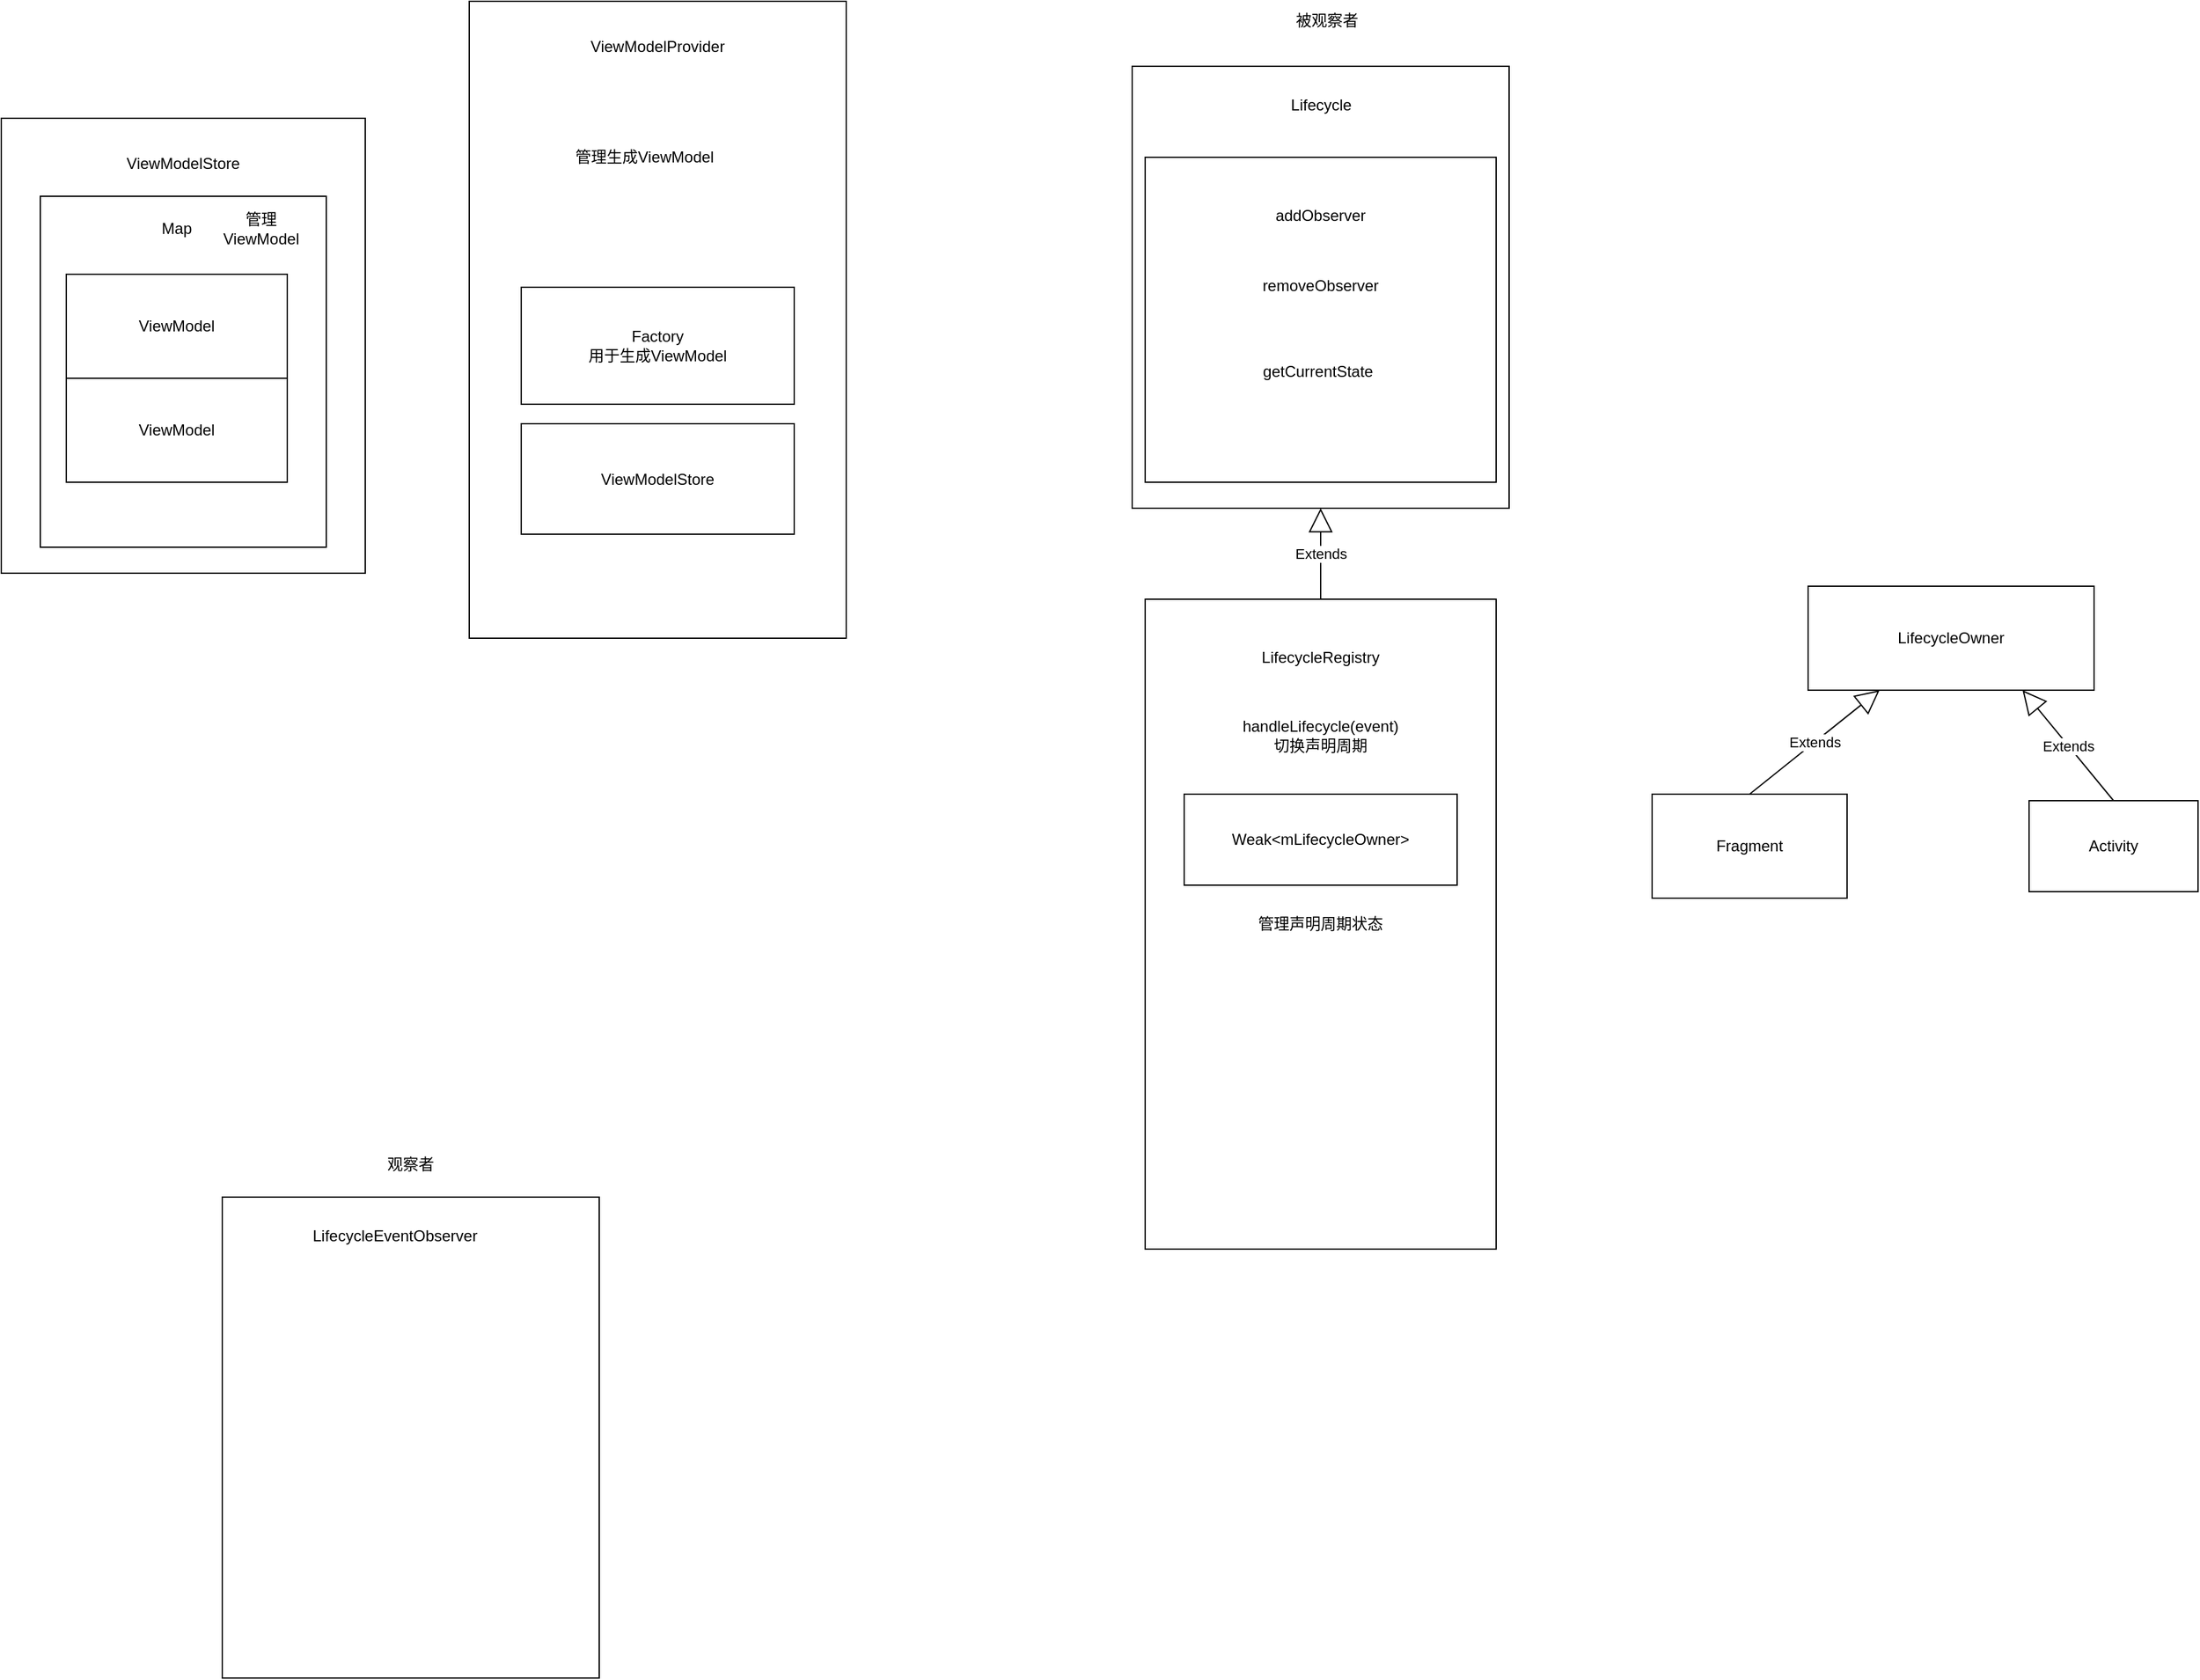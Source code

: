 <mxfile version="13.4.5" type="device"><diagram id="H-ylQrWXD0FFuLzO3u_q" name="Page-1"><mxGraphModel dx="2151" dy="976" grid="1" gridSize="10" guides="1" tooltips="1" connect="1" arrows="1" fold="1" page="1" pageScale="1" pageWidth="850" pageHeight="1100" math="0" shadow="0"><root><mxCell id="0"/><mxCell id="1" parent="0"/><mxCell id="2A2sstnUrCUK3eKtUjoB-3" value="" style="rounded=0;whiteSpace=wrap;html=1;" vertex="1" parent="1"><mxGeometry x="-70" y="220" width="280" height="350" as="geometry"/></mxCell><mxCell id="2A2sstnUrCUK3eKtUjoB-4" value="ViewModelStore" style="text;html=1;strokeColor=none;fillColor=none;align=center;verticalAlign=middle;whiteSpace=wrap;rounded=0;" vertex="1" parent="1"><mxGeometry x="20" y="235" width="100" height="40" as="geometry"/></mxCell><mxCell id="2A2sstnUrCUK3eKtUjoB-5" value="" style="rounded=0;whiteSpace=wrap;html=1;" vertex="1" parent="1"><mxGeometry x="-40" y="280" width="220" height="270" as="geometry"/></mxCell><mxCell id="2A2sstnUrCUK3eKtUjoB-7" value="Map" style="text;html=1;strokeColor=none;fillColor=none;align=center;verticalAlign=middle;whiteSpace=wrap;rounded=0;" vertex="1" parent="1"><mxGeometry x="30" y="290" width="70" height="30" as="geometry"/></mxCell><mxCell id="2A2sstnUrCUK3eKtUjoB-1" value="&lt;span&gt;ViewModel&lt;/span&gt;" style="rounded=0;whiteSpace=wrap;html=1;" vertex="1" parent="1"><mxGeometry x="-20" y="340" width="170" height="80" as="geometry"/></mxCell><mxCell id="2A2sstnUrCUK3eKtUjoB-8" value="&lt;span&gt;ViewModel&lt;/span&gt;" style="rounded=0;whiteSpace=wrap;html=1;" vertex="1" parent="1"><mxGeometry x="-20" y="420" width="170" height="80" as="geometry"/></mxCell><mxCell id="2A2sstnUrCUK3eKtUjoB-9" value="" style="rounded=0;whiteSpace=wrap;html=1;" vertex="1" parent="1"><mxGeometry x="290" y="130" width="290" height="490" as="geometry"/></mxCell><mxCell id="2A2sstnUrCUK3eKtUjoB-10" value="管理ViewModel" style="text;html=1;strokeColor=none;fillColor=none;align=center;verticalAlign=middle;whiteSpace=wrap;rounded=0;" vertex="1" parent="1"><mxGeometry x="100" y="295" width="60" height="20" as="geometry"/></mxCell><mxCell id="2A2sstnUrCUK3eKtUjoB-11" value="ViewModelProvider" style="text;html=1;strokeColor=none;fillColor=none;align=center;verticalAlign=middle;whiteSpace=wrap;rounded=0;" vertex="1" parent="1"><mxGeometry x="370" y="140" width="130" height="50" as="geometry"/></mxCell><mxCell id="2A2sstnUrCUK3eKtUjoB-12" value="Factory &lt;br&gt;用于生成ViewModel" style="rounded=0;whiteSpace=wrap;html=1;" vertex="1" parent="1"><mxGeometry x="330" y="350" width="210" height="90" as="geometry"/></mxCell><mxCell id="2A2sstnUrCUK3eKtUjoB-13" value="ViewModelStore" style="rounded=0;whiteSpace=wrap;html=1;" vertex="1" parent="1"><mxGeometry x="330" y="455" width="210" height="85" as="geometry"/></mxCell><mxCell id="2A2sstnUrCUK3eKtUjoB-14" value="" style="rounded=0;whiteSpace=wrap;html=1;" vertex="1" parent="1"><mxGeometry x="800" y="180" width="290" height="340" as="geometry"/></mxCell><mxCell id="2A2sstnUrCUK3eKtUjoB-15" value="Lifecycle" style="text;html=1;strokeColor=none;fillColor=none;align=center;verticalAlign=middle;whiteSpace=wrap;rounded=0;" vertex="1" parent="1"><mxGeometry x="902.5" y="190" width="85" height="40" as="geometry"/></mxCell><mxCell id="2A2sstnUrCUK3eKtUjoB-16" value="" style="rounded=0;whiteSpace=wrap;html=1;" vertex="1" parent="1"><mxGeometry x="810" y="250" width="270" height="250" as="geometry"/></mxCell><mxCell id="2A2sstnUrCUK3eKtUjoB-17" value="addObserver" style="text;html=1;strokeColor=none;fillColor=none;align=center;verticalAlign=middle;whiteSpace=wrap;rounded=0;" vertex="1" parent="1"><mxGeometry x="840" y="270" width="210" height="50" as="geometry"/></mxCell><mxCell id="2A2sstnUrCUK3eKtUjoB-18" value="removeObserver" style="text;html=1;strokeColor=none;fillColor=none;align=center;verticalAlign=middle;whiteSpace=wrap;rounded=0;" vertex="1" parent="1"><mxGeometry x="880" y="328" width="130" height="42" as="geometry"/></mxCell><mxCell id="2A2sstnUrCUK3eKtUjoB-19" value="getCurrentState" style="text;html=1;strokeColor=none;fillColor=none;align=center;verticalAlign=middle;whiteSpace=wrap;rounded=0;" vertex="1" parent="1"><mxGeometry x="897.5" y="395" width="90" height="40" as="geometry"/></mxCell><mxCell id="2A2sstnUrCUK3eKtUjoB-20" value="被观察者" style="text;html=1;strokeColor=none;fillColor=none;align=center;verticalAlign=middle;whiteSpace=wrap;rounded=0;" vertex="1" parent="1"><mxGeometry x="890" y="130" width="120" height="30" as="geometry"/></mxCell><mxCell id="2A2sstnUrCUK3eKtUjoB-21" value="" style="rounded=0;whiteSpace=wrap;html=1;" vertex="1" parent="1"><mxGeometry x="100" y="1050" width="290" height="370" as="geometry"/></mxCell><mxCell id="2A2sstnUrCUK3eKtUjoB-22" value="LifecycleEventObserver" style="text;html=1;strokeColor=none;fillColor=none;align=center;verticalAlign=middle;whiteSpace=wrap;rounded=0;" vertex="1" parent="1"><mxGeometry x="152.5" y="1050" width="160" height="60" as="geometry"/></mxCell><mxCell id="2A2sstnUrCUK3eKtUjoB-23" value="观察者" style="text;html=1;strokeColor=none;fillColor=none;align=center;verticalAlign=middle;whiteSpace=wrap;rounded=0;" vertex="1" parent="1"><mxGeometry x="164" y="1010" width="162" height="30" as="geometry"/></mxCell><mxCell id="2A2sstnUrCUK3eKtUjoB-24" value="管理声明周期状态" style="rounded=0;whiteSpace=wrap;html=1;" vertex="1" parent="1"><mxGeometry x="810" y="590" width="270" height="500" as="geometry"/></mxCell><mxCell id="2A2sstnUrCUK3eKtUjoB-25" value="LifecycleRegistry" style="text;html=1;strokeColor=none;fillColor=none;align=center;verticalAlign=middle;whiteSpace=wrap;rounded=0;" vertex="1" parent="1"><mxGeometry x="880" y="600" width="130" height="70" as="geometry"/></mxCell><mxCell id="2A2sstnUrCUK3eKtUjoB-26" value="Extends" style="endArrow=block;endSize=16;endFill=0;html=1;exitX=0.5;exitY=0;exitDx=0;exitDy=0;entryX=0.5;entryY=1;entryDx=0;entryDy=0;" edge="1" parent="1" source="2A2sstnUrCUK3eKtUjoB-24" target="2A2sstnUrCUK3eKtUjoB-14"><mxGeometry width="160" relative="1" as="geometry"><mxPoint x="750" y="560" as="sourcePoint"/><mxPoint x="910" y="560" as="targetPoint"/></mxGeometry></mxCell><mxCell id="2A2sstnUrCUK3eKtUjoB-27" value="handleLifecycle(event) 切换声明周期" style="text;html=1;strokeColor=none;fillColor=none;align=center;verticalAlign=middle;whiteSpace=wrap;rounded=0;" vertex="1" parent="1"><mxGeometry x="880" y="670" width="130" height="50" as="geometry"/></mxCell><mxCell id="2A2sstnUrCUK3eKtUjoB-29" value="LifecycleOwner" style="rounded=0;whiteSpace=wrap;html=1;" vertex="1" parent="1"><mxGeometry x="1320" y="580" width="220" height="80" as="geometry"/></mxCell><mxCell id="2A2sstnUrCUK3eKtUjoB-31" value="Fragment" style="rounded=0;whiteSpace=wrap;html=1;" vertex="1" parent="1"><mxGeometry x="1200" y="740" width="150" height="80" as="geometry"/></mxCell><mxCell id="2A2sstnUrCUK3eKtUjoB-32" value="Activity" style="rounded=0;whiteSpace=wrap;html=1;" vertex="1" parent="1"><mxGeometry x="1490" y="745" width="130" height="70" as="geometry"/></mxCell><mxCell id="2A2sstnUrCUK3eKtUjoB-33" value="Extends" style="endArrow=block;endSize=16;endFill=0;html=1;exitX=0.5;exitY=0;exitDx=0;exitDy=0;entryX=0.25;entryY=1;entryDx=0;entryDy=0;" edge="1" parent="1" source="2A2sstnUrCUK3eKtUjoB-31" target="2A2sstnUrCUK3eKtUjoB-29"><mxGeometry width="160" relative="1" as="geometry"><mxPoint x="1260" y="940" as="sourcePoint"/><mxPoint x="1420" y="940" as="targetPoint"/></mxGeometry></mxCell><mxCell id="2A2sstnUrCUK3eKtUjoB-34" value="Extends" style="endArrow=block;endSize=16;endFill=0;html=1;exitX=0.5;exitY=0;exitDx=0;exitDy=0;entryX=0.75;entryY=1;entryDx=0;entryDy=0;" edge="1" parent="1" source="2A2sstnUrCUK3eKtUjoB-32" target="2A2sstnUrCUK3eKtUjoB-29"><mxGeometry width="160" relative="1" as="geometry"><mxPoint x="1540" y="910" as="sourcePoint"/><mxPoint x="1700" y="910" as="targetPoint"/></mxGeometry></mxCell><mxCell id="2A2sstnUrCUK3eKtUjoB-35" value="Weak&amp;lt;mLifecycleOwner&amp;gt;" style="rounded=0;whiteSpace=wrap;html=1;" vertex="1" parent="1"><mxGeometry x="840" y="740" width="210" height="70" as="geometry"/></mxCell><mxCell id="2A2sstnUrCUK3eKtUjoB-36" value="管理生成ViewModel" style="text;html=1;strokeColor=none;fillColor=none;align=center;verticalAlign=middle;whiteSpace=wrap;rounded=0;" vertex="1" parent="1"><mxGeometry x="350" y="225" width="150" height="50" as="geometry"/></mxCell></root></mxGraphModel></diagram></mxfile>